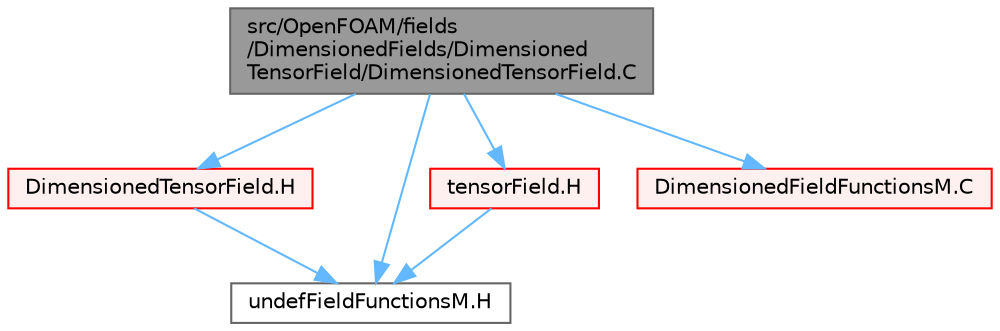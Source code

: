 digraph "src/OpenFOAM/fields/DimensionedFields/DimensionedTensorField/DimensionedTensorField.C"
{
 // LATEX_PDF_SIZE
  bgcolor="transparent";
  edge [fontname=Helvetica,fontsize=10,labelfontname=Helvetica,labelfontsize=10];
  node [fontname=Helvetica,fontsize=10,shape=box,height=0.2,width=0.4];
  Node1 [id="Node000001",label="src/OpenFOAM/fields\l/DimensionedFields/Dimensioned\lTensorField/DimensionedTensorField.C",height=0.2,width=0.4,color="gray40", fillcolor="grey60", style="filled", fontcolor="black",tooltip=" "];
  Node1 -> Node2 [id="edge1_Node000001_Node000002",color="steelblue1",style="solid",tooltip=" "];
  Node2 [id="Node000002",label="DimensionedTensorField.H",height=0.2,width=0.4,color="red", fillcolor="#FFF0F0", style="filled",URL="$DimensionedTensorField_8H.html",tooltip="Tensor specific part of the implementation of DimensionedField."];
  Node2 -> Node171 [id="edge2_Node000002_Node000171",color="steelblue1",style="solid",tooltip=" "];
  Node171 [id="Node000171",label="undefFieldFunctionsM.H",height=0.2,width=0.4,color="grey40", fillcolor="white", style="filled",URL="$undefFieldFunctionsM_8H.html",tooltip=" "];
  Node1 -> Node221 [id="edge3_Node000001_Node000221",color="steelblue1",style="solid",tooltip=" "];
  Node221 [id="Node000221",label="tensorField.H",height=0.2,width=0.4,color="red", fillcolor="#FFF0F0", style="filled",URL="$tensorField_8H.html",tooltip=" "];
  Node221 -> Node171 [id="edge4_Node000221_Node000171",color="steelblue1",style="solid",tooltip=" "];
  Node1 -> Node225 [id="edge5_Node000001_Node000225",color="steelblue1",style="solid",tooltip=" "];
  Node225 [id="Node000225",label="DimensionedFieldFunctionsM.C",height=0.2,width=0.4,color="red", fillcolor="#FFF0F0", style="filled",URL="$DimensionedFieldFunctionsM_8C.html",tooltip=" "];
  Node1 -> Node171 [id="edge6_Node000001_Node000171",color="steelblue1",style="solid",tooltip=" "];
}
